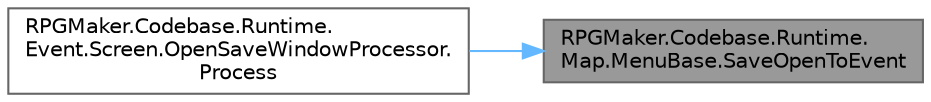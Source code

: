 digraph "RPGMaker.Codebase.Runtime.Map.MenuBase.SaveOpenToEvent"
{
 // LATEX_PDF_SIZE
  bgcolor="transparent";
  edge [fontname=Helvetica,fontsize=10,labelfontname=Helvetica,labelfontsize=10];
  node [fontname=Helvetica,fontsize=10,shape=box,height=0.2,width=0.4];
  rankdir="RL";
  Node1 [id="Node000001",label="RPGMaker.Codebase.Runtime.\lMap.MenuBase.SaveOpenToEvent",height=0.2,width=0.4,color="gray40", fillcolor="grey60", style="filled", fontcolor="black",tooltip=" "];
  Node1 -> Node2 [id="edge1_Node000001_Node000002",dir="back",color="steelblue1",style="solid",tooltip=" "];
  Node2 [id="Node000002",label="RPGMaker.Codebase.Runtime.\lEvent.Screen.OpenSaveWindowProcessor.\lProcess",height=0.2,width=0.4,color="grey40", fillcolor="white", style="filled",URL="$db/df1/class_r_p_g_maker_1_1_codebase_1_1_runtime_1_1_event_1_1_screen_1_1_open_save_window_processor.html#abe5dc6e6430317e691a3009ff6e9dea0",tooltip="イベント実行処理"];
}

